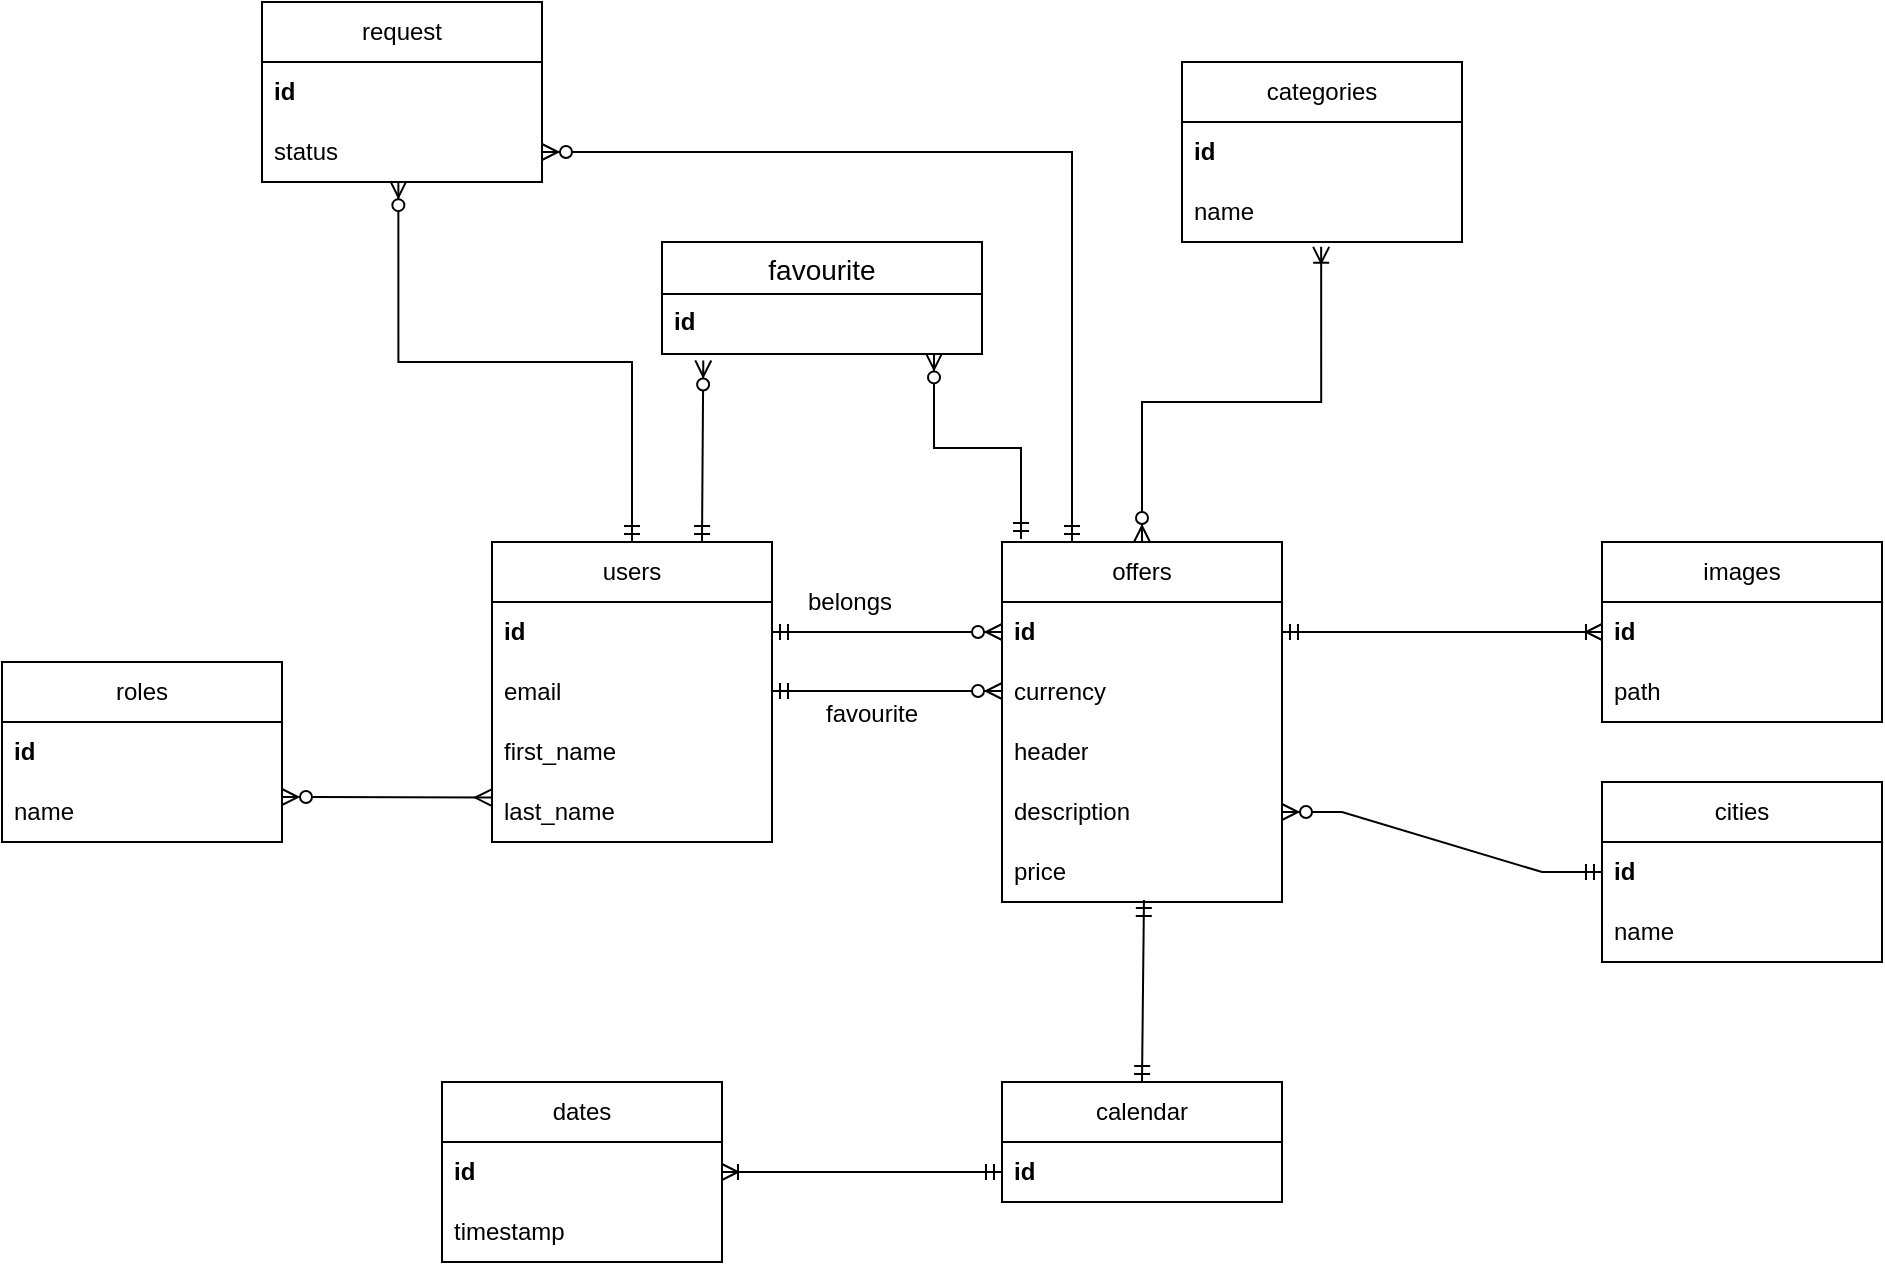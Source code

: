 <mxfile version="24.7.17">
  <diagram name="Page-1" id="RP0y6N-xLadNuhNSqfM9">
    <mxGraphModel dx="2700" dy="2099" grid="0" gridSize="10" guides="1" tooltips="1" connect="1" arrows="1" fold="1" page="0" pageScale="1" pageWidth="850" pageHeight="1100" math="0" shadow="0">
      <root>
        <mxCell id="0" />
        <mxCell id="1" parent="0" />
        <mxCell id="M586yYEcMwatmk0MZ40U-5" value="roles" style="swimlane;fontStyle=0;childLayout=stackLayout;horizontal=1;startSize=30;horizontalStack=0;resizeParent=1;resizeParentMax=0;resizeLast=0;collapsible=1;marginBottom=0;whiteSpace=wrap;html=1;" parent="1" vertex="1">
          <mxGeometry x="-810" y="-690" width="140" height="90" as="geometry" />
        </mxCell>
        <mxCell id="M586yYEcMwatmk0MZ40U-6" value="&lt;b&gt;id &lt;/b&gt;" style="text;strokeColor=none;fillColor=none;align=left;verticalAlign=middle;spacingLeft=4;spacingRight=4;overflow=hidden;points=[[0,0.5],[1,0.5]];portConstraint=eastwest;rotatable=0;whiteSpace=wrap;html=1;" parent="M586yYEcMwatmk0MZ40U-5" vertex="1">
          <mxGeometry y="30" width="140" height="30" as="geometry" />
        </mxCell>
        <mxCell id="M586yYEcMwatmk0MZ40U-7" value="name" style="text;strokeColor=none;fillColor=none;align=left;verticalAlign=middle;spacingLeft=4;spacingRight=4;overflow=hidden;points=[[0,0.5],[1,0.5]];portConstraint=eastwest;rotatable=0;whiteSpace=wrap;html=1;" parent="M586yYEcMwatmk0MZ40U-5" vertex="1">
          <mxGeometry y="60" width="140" height="30" as="geometry" />
        </mxCell>
        <mxCell id="M586yYEcMwatmk0MZ40U-8" value="users" style="swimlane;fontStyle=0;childLayout=stackLayout;horizontal=1;startSize=30;horizontalStack=0;resizeParent=1;resizeParentMax=0;resizeLast=0;collapsible=1;marginBottom=0;whiteSpace=wrap;html=1;" parent="1" vertex="1">
          <mxGeometry x="-565" y="-750" width="140" height="150" as="geometry" />
        </mxCell>
        <mxCell id="M586yYEcMwatmk0MZ40U-9" value="&lt;b&gt;id &lt;/b&gt;" style="text;strokeColor=none;fillColor=none;align=left;verticalAlign=middle;spacingLeft=4;spacingRight=4;overflow=hidden;points=[[0,0.5],[1,0.5]];portConstraint=eastwest;rotatable=0;whiteSpace=wrap;html=1;" parent="M586yYEcMwatmk0MZ40U-8" vertex="1">
          <mxGeometry y="30" width="140" height="30" as="geometry" />
        </mxCell>
        <mxCell id="M586yYEcMwatmk0MZ40U-10" value="email" style="text;strokeColor=none;fillColor=none;align=left;verticalAlign=middle;spacingLeft=4;spacingRight=4;overflow=hidden;points=[[0,0.5],[1,0.5]];portConstraint=eastwest;rotatable=0;whiteSpace=wrap;html=1;" parent="M586yYEcMwatmk0MZ40U-8" vertex="1">
          <mxGeometry y="60" width="140" height="30" as="geometry" />
        </mxCell>
        <mxCell id="M586yYEcMwatmk0MZ40U-11" value="first_name" style="text;strokeColor=none;fillColor=none;align=left;verticalAlign=middle;spacingLeft=4;spacingRight=4;overflow=hidden;points=[[0,0.5],[1,0.5]];portConstraint=eastwest;rotatable=0;whiteSpace=wrap;html=1;" parent="M586yYEcMwatmk0MZ40U-8" vertex="1">
          <mxGeometry y="90" width="140" height="30" as="geometry" />
        </mxCell>
        <mxCell id="M586yYEcMwatmk0MZ40U-12" value="last_name" style="text;strokeColor=none;fillColor=none;align=left;verticalAlign=middle;spacingLeft=4;spacingRight=4;overflow=hidden;points=[[0,0.5],[1,0.5]];portConstraint=eastwest;rotatable=0;whiteSpace=wrap;html=1;" parent="M586yYEcMwatmk0MZ40U-8" vertex="1">
          <mxGeometry y="120" width="140" height="30" as="geometry" />
        </mxCell>
        <mxCell id="M586yYEcMwatmk0MZ40U-13" value="offers" style="swimlane;fontStyle=0;childLayout=stackLayout;horizontal=1;startSize=30;horizontalStack=0;resizeParent=1;resizeParentMax=0;resizeLast=0;collapsible=1;marginBottom=0;whiteSpace=wrap;html=1;" parent="1" vertex="1">
          <mxGeometry x="-310" y="-750" width="140" height="180" as="geometry" />
        </mxCell>
        <mxCell id="M586yYEcMwatmk0MZ40U-14" value="&lt;b&gt;id &lt;/b&gt;" style="text;strokeColor=none;fillColor=none;align=left;verticalAlign=middle;spacingLeft=4;spacingRight=4;overflow=hidden;points=[[0,0.5],[1,0.5]];portConstraint=eastwest;rotatable=0;whiteSpace=wrap;html=1;" parent="M586yYEcMwatmk0MZ40U-13" vertex="1">
          <mxGeometry y="30" width="140" height="30" as="geometry" />
        </mxCell>
        <mxCell id="M586yYEcMwatmk0MZ40U-16" value="currency " style="text;strokeColor=none;fillColor=none;align=left;verticalAlign=middle;spacingLeft=4;spacingRight=4;overflow=hidden;points=[[0,0.5],[1,0.5]];portConstraint=eastwest;rotatable=0;whiteSpace=wrap;html=1;" parent="M586yYEcMwatmk0MZ40U-13" vertex="1">
          <mxGeometry y="60" width="140" height="30" as="geometry" />
        </mxCell>
        <mxCell id="M586yYEcMwatmk0MZ40U-17" value="header" style="text;strokeColor=none;fillColor=none;align=left;verticalAlign=middle;spacingLeft=4;spacingRight=4;overflow=hidden;points=[[0,0.5],[1,0.5]];portConstraint=eastwest;rotatable=0;whiteSpace=wrap;html=1;" parent="M586yYEcMwatmk0MZ40U-13" vertex="1">
          <mxGeometry y="90" width="140" height="30" as="geometry" />
        </mxCell>
        <mxCell id="M586yYEcMwatmk0MZ40U-18" value="description" style="text;strokeColor=none;fillColor=none;align=left;verticalAlign=middle;spacingLeft=4;spacingRight=4;overflow=hidden;points=[[0,0.5],[1,0.5]];portConstraint=eastwest;rotatable=0;whiteSpace=wrap;html=1;" parent="M586yYEcMwatmk0MZ40U-13" vertex="1">
          <mxGeometry y="120" width="140" height="30" as="geometry" />
        </mxCell>
        <mxCell id="M586yYEcMwatmk0MZ40U-19" value="price" style="text;strokeColor=none;fillColor=none;align=left;verticalAlign=middle;spacingLeft=4;spacingRight=4;overflow=hidden;points=[[0,0.5],[1,0.5]];portConstraint=eastwest;rotatable=0;whiteSpace=wrap;html=1;" parent="M586yYEcMwatmk0MZ40U-13" vertex="1">
          <mxGeometry y="150" width="140" height="30" as="geometry" />
        </mxCell>
        <mxCell id="M586yYEcMwatmk0MZ40U-20" value="calendar" style="swimlane;fontStyle=0;childLayout=stackLayout;horizontal=1;startSize=30;horizontalStack=0;resizeParent=1;resizeParentMax=0;resizeLast=0;collapsible=1;marginBottom=0;whiteSpace=wrap;html=1;" parent="1" vertex="1">
          <mxGeometry x="-310" y="-480" width="140" height="60" as="geometry" />
        </mxCell>
        <mxCell id="M586yYEcMwatmk0MZ40U-21" value="&lt;b&gt;id &lt;/b&gt;" style="text;strokeColor=none;fillColor=none;align=left;verticalAlign=middle;spacingLeft=4;spacingRight=4;overflow=hidden;points=[[0,0.5],[1,0.5]];portConstraint=eastwest;rotatable=0;whiteSpace=wrap;html=1;" parent="M586yYEcMwatmk0MZ40U-20" vertex="1">
          <mxGeometry y="30" width="140" height="30" as="geometry" />
        </mxCell>
        <mxCell id="M586yYEcMwatmk0MZ40U-23" value="dates" style="swimlane;fontStyle=0;childLayout=stackLayout;horizontal=1;startSize=30;horizontalStack=0;resizeParent=1;resizeParentMax=0;resizeLast=0;collapsible=1;marginBottom=0;whiteSpace=wrap;html=1;" parent="1" vertex="1">
          <mxGeometry x="-590" y="-480" width="140" height="90" as="geometry" />
        </mxCell>
        <mxCell id="M586yYEcMwatmk0MZ40U-24" value="&lt;b&gt;id &lt;/b&gt;" style="text;strokeColor=none;fillColor=none;align=left;verticalAlign=middle;spacingLeft=4;spacingRight=4;overflow=hidden;points=[[0,0.5],[1,0.5]];portConstraint=eastwest;rotatable=0;whiteSpace=wrap;html=1;" parent="M586yYEcMwatmk0MZ40U-23" vertex="1">
          <mxGeometry y="30" width="140" height="30" as="geometry" />
        </mxCell>
        <mxCell id="M586yYEcMwatmk0MZ40U-26" value="timestamp" style="text;strokeColor=none;fillColor=none;align=left;verticalAlign=middle;spacingLeft=4;spacingRight=4;overflow=hidden;points=[[0,0.5],[1,0.5]];portConstraint=eastwest;rotatable=0;whiteSpace=wrap;html=1;" parent="M586yYEcMwatmk0MZ40U-23" vertex="1">
          <mxGeometry y="60" width="140" height="30" as="geometry" />
        </mxCell>
        <mxCell id="M586yYEcMwatmk0MZ40U-27" value="cities" style="swimlane;fontStyle=0;childLayout=stackLayout;horizontal=1;startSize=30;horizontalStack=0;resizeParent=1;resizeParentMax=0;resizeLast=0;collapsible=1;marginBottom=0;whiteSpace=wrap;html=1;" parent="1" vertex="1">
          <mxGeometry x="-10" y="-630" width="140" height="90" as="geometry" />
        </mxCell>
        <mxCell id="M586yYEcMwatmk0MZ40U-28" value="&lt;b&gt;id &lt;/b&gt;" style="text;strokeColor=none;fillColor=none;align=left;verticalAlign=middle;spacingLeft=4;spacingRight=4;overflow=hidden;points=[[0,0.5],[1,0.5]];portConstraint=eastwest;rotatable=0;whiteSpace=wrap;html=1;" parent="M586yYEcMwatmk0MZ40U-27" vertex="1">
          <mxGeometry y="30" width="140" height="30" as="geometry" />
        </mxCell>
        <mxCell id="M586yYEcMwatmk0MZ40U-29" value="name&amp;nbsp;" style="text;strokeColor=none;fillColor=none;align=left;verticalAlign=middle;spacingLeft=4;spacingRight=4;overflow=hidden;points=[[0,0.5],[1,0.5]];portConstraint=eastwest;rotatable=0;whiteSpace=wrap;html=1;" parent="M586yYEcMwatmk0MZ40U-27" vertex="1">
          <mxGeometry y="60" width="140" height="30" as="geometry" />
        </mxCell>
        <mxCell id="M586yYEcMwatmk0MZ40U-30" value="images" style="swimlane;fontStyle=0;childLayout=stackLayout;horizontal=1;startSize=30;horizontalStack=0;resizeParent=1;resizeParentMax=0;resizeLast=0;collapsible=1;marginBottom=0;whiteSpace=wrap;html=1;" parent="1" vertex="1">
          <mxGeometry x="-10" y="-750" width="140" height="90" as="geometry" />
        </mxCell>
        <mxCell id="M586yYEcMwatmk0MZ40U-31" value="&lt;b&gt;id &lt;/b&gt;" style="text;strokeColor=none;fillColor=none;align=left;verticalAlign=middle;spacingLeft=4;spacingRight=4;overflow=hidden;points=[[0,0.5],[1,0.5]];portConstraint=eastwest;rotatable=0;whiteSpace=wrap;html=1;" parent="M586yYEcMwatmk0MZ40U-30" vertex="1">
          <mxGeometry y="30" width="140" height="30" as="geometry" />
        </mxCell>
        <mxCell id="M586yYEcMwatmk0MZ40U-32" value="path" style="text;strokeColor=none;fillColor=none;align=left;verticalAlign=middle;spacingLeft=4;spacingRight=4;overflow=hidden;points=[[0,0.5],[1,0.5]];portConstraint=eastwest;rotatable=0;whiteSpace=wrap;html=1;" parent="M586yYEcMwatmk0MZ40U-30" vertex="1">
          <mxGeometry y="60" width="140" height="30" as="geometry" />
        </mxCell>
        <mxCell id="M586yYEcMwatmk0MZ40U-33" value="categories" style="swimlane;fontStyle=0;childLayout=stackLayout;horizontal=1;startSize=30;horizontalStack=0;resizeParent=1;resizeParentMax=0;resizeLast=0;collapsible=1;marginBottom=0;whiteSpace=wrap;html=1;" parent="1" vertex="1">
          <mxGeometry x="-220" y="-990" width="140" height="90" as="geometry" />
        </mxCell>
        <mxCell id="M586yYEcMwatmk0MZ40U-34" value="&lt;b&gt;id &lt;/b&gt;" style="text;strokeColor=none;fillColor=none;align=left;verticalAlign=middle;spacingLeft=4;spacingRight=4;overflow=hidden;points=[[0,0.5],[1,0.5]];portConstraint=eastwest;rotatable=0;whiteSpace=wrap;html=1;" parent="M586yYEcMwatmk0MZ40U-33" vertex="1">
          <mxGeometry y="30" width="140" height="30" as="geometry" />
        </mxCell>
        <mxCell id="M586yYEcMwatmk0MZ40U-35" value="name" style="text;strokeColor=none;fillColor=none;align=left;verticalAlign=middle;spacingLeft=4;spacingRight=4;overflow=hidden;points=[[0,0.5],[1,0.5]];portConstraint=eastwest;rotatable=0;whiteSpace=wrap;html=1;" parent="M586yYEcMwatmk0MZ40U-33" vertex="1">
          <mxGeometry y="60" width="140" height="30" as="geometry" />
        </mxCell>
        <mxCell id="M586yYEcMwatmk0MZ40U-37" value="" style="fontSize=12;html=1;endArrow=ERmany;startArrow=ERzeroToMany;rounded=0;entryX=-0.003;entryY=0.26;entryDx=0;entryDy=0;exitX=1;exitY=0.75;exitDx=0;exitDy=0;entryPerimeter=0;startFill=0;" parent="1" source="M586yYEcMwatmk0MZ40U-5" target="M586yYEcMwatmk0MZ40U-12" edge="1">
          <mxGeometry width="100" height="100" relative="1" as="geometry">
            <mxPoint x="-710" y="-560" as="sourcePoint" />
            <mxPoint x="-610" y="-660" as="targetPoint" />
          </mxGeometry>
        </mxCell>
        <mxCell id="M586yYEcMwatmk0MZ40U-38" value="" style="fontSize=12;html=1;endArrow=ERmandOne;startArrow=ERmandOne;rounded=0;entryX=0.507;entryY=0.967;entryDx=0;entryDy=0;entryPerimeter=0;exitX=0.5;exitY=0;exitDx=0;exitDy=0;" parent="1" source="M586yYEcMwatmk0MZ40U-20" target="M586yYEcMwatmk0MZ40U-19" edge="1">
          <mxGeometry width="100" height="100" relative="1" as="geometry">
            <mxPoint x="-170" y="-370" as="sourcePoint" />
            <mxPoint x="-70" y="-470" as="targetPoint" />
          </mxGeometry>
        </mxCell>
        <mxCell id="M586yYEcMwatmk0MZ40U-39" value="" style="fontSize=12;html=1;endArrow=ERoneToMany;startArrow=ERmandOne;rounded=0;entryX=1;entryY=0.5;entryDx=0;entryDy=0;exitX=0;exitY=0.5;exitDx=0;exitDy=0;" parent="1" source="M586yYEcMwatmk0MZ40U-21" target="M586yYEcMwatmk0MZ40U-23" edge="1">
          <mxGeometry width="100" height="100" relative="1" as="geometry">
            <mxPoint x="-440" y="-320" as="sourcePoint" />
            <mxPoint x="-340" y="-420" as="targetPoint" />
          </mxGeometry>
        </mxCell>
        <mxCell id="M586yYEcMwatmk0MZ40U-40" value="" style="fontSize=12;html=1;endArrow=ERoneToMany;startArrow=ERmandOne;rounded=0;exitX=1;exitY=0.5;exitDx=0;exitDy=0;entryX=0;entryY=0.5;entryDx=0;entryDy=0;" parent="1" source="M586yYEcMwatmk0MZ40U-14" target="M586yYEcMwatmk0MZ40U-31" edge="1">
          <mxGeometry width="100" height="100" relative="1" as="geometry">
            <mxPoint x="-130" y="-610" as="sourcePoint" />
            <mxPoint x="-30" y="-710" as="targetPoint" />
          </mxGeometry>
        </mxCell>
        <mxCell id="M586yYEcMwatmk0MZ40U-42" value="" style="edgeStyle=entityRelationEdgeStyle;fontSize=12;html=1;endArrow=ERzeroToMany;startArrow=ERmandOne;rounded=0;exitX=0;exitY=0.5;exitDx=0;exitDy=0;entryX=1;entryY=0.5;entryDx=0;entryDy=0;" parent="1" source="M586yYEcMwatmk0MZ40U-28" target="M586yYEcMwatmk0MZ40U-18" edge="1">
          <mxGeometry width="100" height="100" relative="1" as="geometry">
            <mxPoint x="-120" y="-430" as="sourcePoint" />
            <mxPoint x="40" y="-370" as="targetPoint" />
          </mxGeometry>
        </mxCell>
        <mxCell id="M586yYEcMwatmk0MZ40U-43" value="" style="fontSize=12;html=1;endArrow=ERoneToMany;startArrow=ERzeroToMany;rounded=0;exitX=0.5;exitY=0;exitDx=0;exitDy=0;entryX=0.497;entryY=1.081;entryDx=0;entryDy=0;entryPerimeter=0;edgeStyle=orthogonalEdgeStyle;" parent="1" source="M586yYEcMwatmk0MZ40U-13" target="M586yYEcMwatmk0MZ40U-35" edge="1">
          <mxGeometry width="100" height="100" relative="1" as="geometry">
            <mxPoint x="-140" y="-790" as="sourcePoint" />
            <mxPoint x="-40" y="-890" as="targetPoint" />
            <Array as="points">
              <mxPoint x="-240" y="-820" />
              <mxPoint x="-150" y="-820" />
            </Array>
          </mxGeometry>
        </mxCell>
        <mxCell id="M586yYEcMwatmk0MZ40U-44" value="" style="fontSize=12;html=1;endArrow=ERzeroToMany;startArrow=ERmandOne;rounded=0;entryX=0;entryY=0.5;entryDx=0;entryDy=0;exitX=1;exitY=0.5;exitDx=0;exitDy=0;" parent="1" source="M586yYEcMwatmk0MZ40U-9" target="M586yYEcMwatmk0MZ40U-14" edge="1">
          <mxGeometry width="100" height="100" relative="1" as="geometry">
            <mxPoint x="20" y="-410" as="sourcePoint" />
            <mxPoint x="120" y="-510" as="targetPoint" />
          </mxGeometry>
        </mxCell>
        <mxCell id="M586yYEcMwatmk0MZ40U-45" value="favourite" style="swimlane;fontStyle=0;childLayout=stackLayout;horizontal=1;startSize=26;horizontalStack=0;resizeParent=1;resizeParentMax=0;resizeLast=0;collapsible=1;marginBottom=0;align=center;fontSize=14;" parent="1" vertex="1">
          <mxGeometry x="-480" y="-900" width="160" height="56" as="geometry" />
        </mxCell>
        <mxCell id="M586yYEcMwatmk0MZ40U-46" value="&lt;b&gt;id&lt;/b&gt;" style="text;strokeColor=none;fillColor=none;spacingLeft=4;spacingRight=4;overflow=hidden;rotatable=0;points=[[0,0.5],[1,0.5]];portConstraint=eastwest;fontSize=12;whiteSpace=wrap;html=1;" parent="M586yYEcMwatmk0MZ40U-45" vertex="1">
          <mxGeometry y="26" width="160" height="30" as="geometry" />
        </mxCell>
        <mxCell id="M586yYEcMwatmk0MZ40U-49" value="request" style="swimlane;fontStyle=0;childLayout=stackLayout;horizontal=1;startSize=30;horizontalStack=0;resizeParent=1;resizeParentMax=0;resizeLast=0;collapsible=1;marginBottom=0;whiteSpace=wrap;html=1;" parent="1" vertex="1">
          <mxGeometry x="-680" y="-1020" width="140" height="90" as="geometry" />
        </mxCell>
        <mxCell id="M586yYEcMwatmk0MZ40U-50" value="&lt;b&gt;id &lt;/b&gt;" style="text;strokeColor=none;fillColor=none;align=left;verticalAlign=middle;spacingLeft=4;spacingRight=4;overflow=hidden;points=[[0,0.5],[1,0.5]];portConstraint=eastwest;rotatable=0;whiteSpace=wrap;html=1;" parent="M586yYEcMwatmk0MZ40U-49" vertex="1">
          <mxGeometry y="30" width="140" height="30" as="geometry" />
        </mxCell>
        <mxCell id="M586yYEcMwatmk0MZ40U-53" value="status " style="text;strokeColor=none;fillColor=none;align=left;verticalAlign=middle;spacingLeft=4;spacingRight=4;overflow=hidden;points=[[0,0.5],[1,0.5]];portConstraint=eastwest;rotatable=0;whiteSpace=wrap;html=1;" parent="M586yYEcMwatmk0MZ40U-49" vertex="1">
          <mxGeometry y="60" width="140" height="30" as="geometry" />
        </mxCell>
        <mxCell id="M586yYEcMwatmk0MZ40U-54" value="" style="fontSize=12;html=1;endArrow=ERzeroToMany;startArrow=ERmandOne;rounded=0;exitX=0.75;exitY=0;exitDx=0;exitDy=0;entryX=0.129;entryY=1.108;entryDx=0;entryDy=0;entryPerimeter=0;" parent="1" source="M586yYEcMwatmk0MZ40U-8" target="M586yYEcMwatmk0MZ40U-46" edge="1">
          <mxGeometry width="100" height="100" relative="1" as="geometry">
            <mxPoint x="20" y="-410" as="sourcePoint" />
            <mxPoint x="-495" y="-895" as="targetPoint" />
          </mxGeometry>
        </mxCell>
        <mxCell id="M586yYEcMwatmk0MZ40U-55" value="" style="fontSize=12;html=1;endArrow=ERzeroToMany;startArrow=ERmandOne;rounded=0;entryX=0.487;entryY=0.986;entryDx=0;entryDy=0;entryPerimeter=0;exitX=0.5;exitY=0;exitDx=0;exitDy=0;edgeStyle=orthogonalEdgeStyle;" parent="1" source="M586yYEcMwatmk0MZ40U-8" target="M586yYEcMwatmk0MZ40U-53" edge="1">
          <mxGeometry width="100" height="100" relative="1" as="geometry">
            <mxPoint x="20" y="-410" as="sourcePoint" />
            <mxPoint x="120" y="-510" as="targetPoint" />
          </mxGeometry>
        </mxCell>
        <mxCell id="M586yYEcMwatmk0MZ40U-57" value="" style="fontSize=12;html=1;endArrow=ERzeroToMany;startArrow=ERmandOne;rounded=0;entryX=1;entryY=0.5;entryDx=0;entryDy=0;exitX=0.25;exitY=0;exitDx=0;exitDy=0;edgeStyle=orthogonalEdgeStyle;" parent="1" source="M586yYEcMwatmk0MZ40U-13" target="M586yYEcMwatmk0MZ40U-53" edge="1">
          <mxGeometry width="100" height="100" relative="1" as="geometry">
            <mxPoint x="-338" y="-770" as="sourcePoint" />
            <mxPoint x="-340" y="-860" as="targetPoint" />
          </mxGeometry>
        </mxCell>
        <mxCell id="M586yYEcMwatmk0MZ40U-58" value="" style="fontSize=12;html=1;endArrow=ERzeroToMany;startArrow=ERmandOne;rounded=0;exitX=0.068;exitY=-0.008;exitDx=0;exitDy=0;entryX=0.85;entryY=0.99;entryDx=0;entryDy=0;entryPerimeter=0;exitPerimeter=0;edgeStyle=orthogonalEdgeStyle;" parent="1" source="M586yYEcMwatmk0MZ40U-13" target="M586yYEcMwatmk0MZ40U-46" edge="1">
          <mxGeometry width="100" height="100" relative="1" as="geometry">
            <mxPoint x="-350" y="-740" as="sourcePoint" />
            <mxPoint x="-349" y="-831" as="targetPoint" />
          </mxGeometry>
        </mxCell>
        <mxCell id="O7wcXyrf0NyPV-xEjBsW-1" value="belongs" style="text;html=1;align=center;verticalAlign=middle;whiteSpace=wrap;rounded=0;" vertex="1" parent="1">
          <mxGeometry x="-416" y="-735" width="60" height="30" as="geometry" />
        </mxCell>
        <mxCell id="O7wcXyrf0NyPV-xEjBsW-2" value="" style="fontSize=12;html=1;endArrow=ERzeroToMany;startArrow=ERmandOne;rounded=0;entryX=0;entryY=0.5;entryDx=0;entryDy=0;exitX=1;exitY=0.5;exitDx=0;exitDy=0;" edge="1" parent="1">
          <mxGeometry width="100" height="100" relative="1" as="geometry">
            <mxPoint x="-425" y="-675.5" as="sourcePoint" />
            <mxPoint x="-310" y="-675.5" as="targetPoint" />
          </mxGeometry>
        </mxCell>
        <mxCell id="O7wcXyrf0NyPV-xEjBsW-4" value="favourite" style="text;html=1;align=center;verticalAlign=middle;whiteSpace=wrap;rounded=0;" vertex="1" parent="1">
          <mxGeometry x="-405" y="-679" width="60" height="30" as="geometry" />
        </mxCell>
      </root>
    </mxGraphModel>
  </diagram>
</mxfile>
